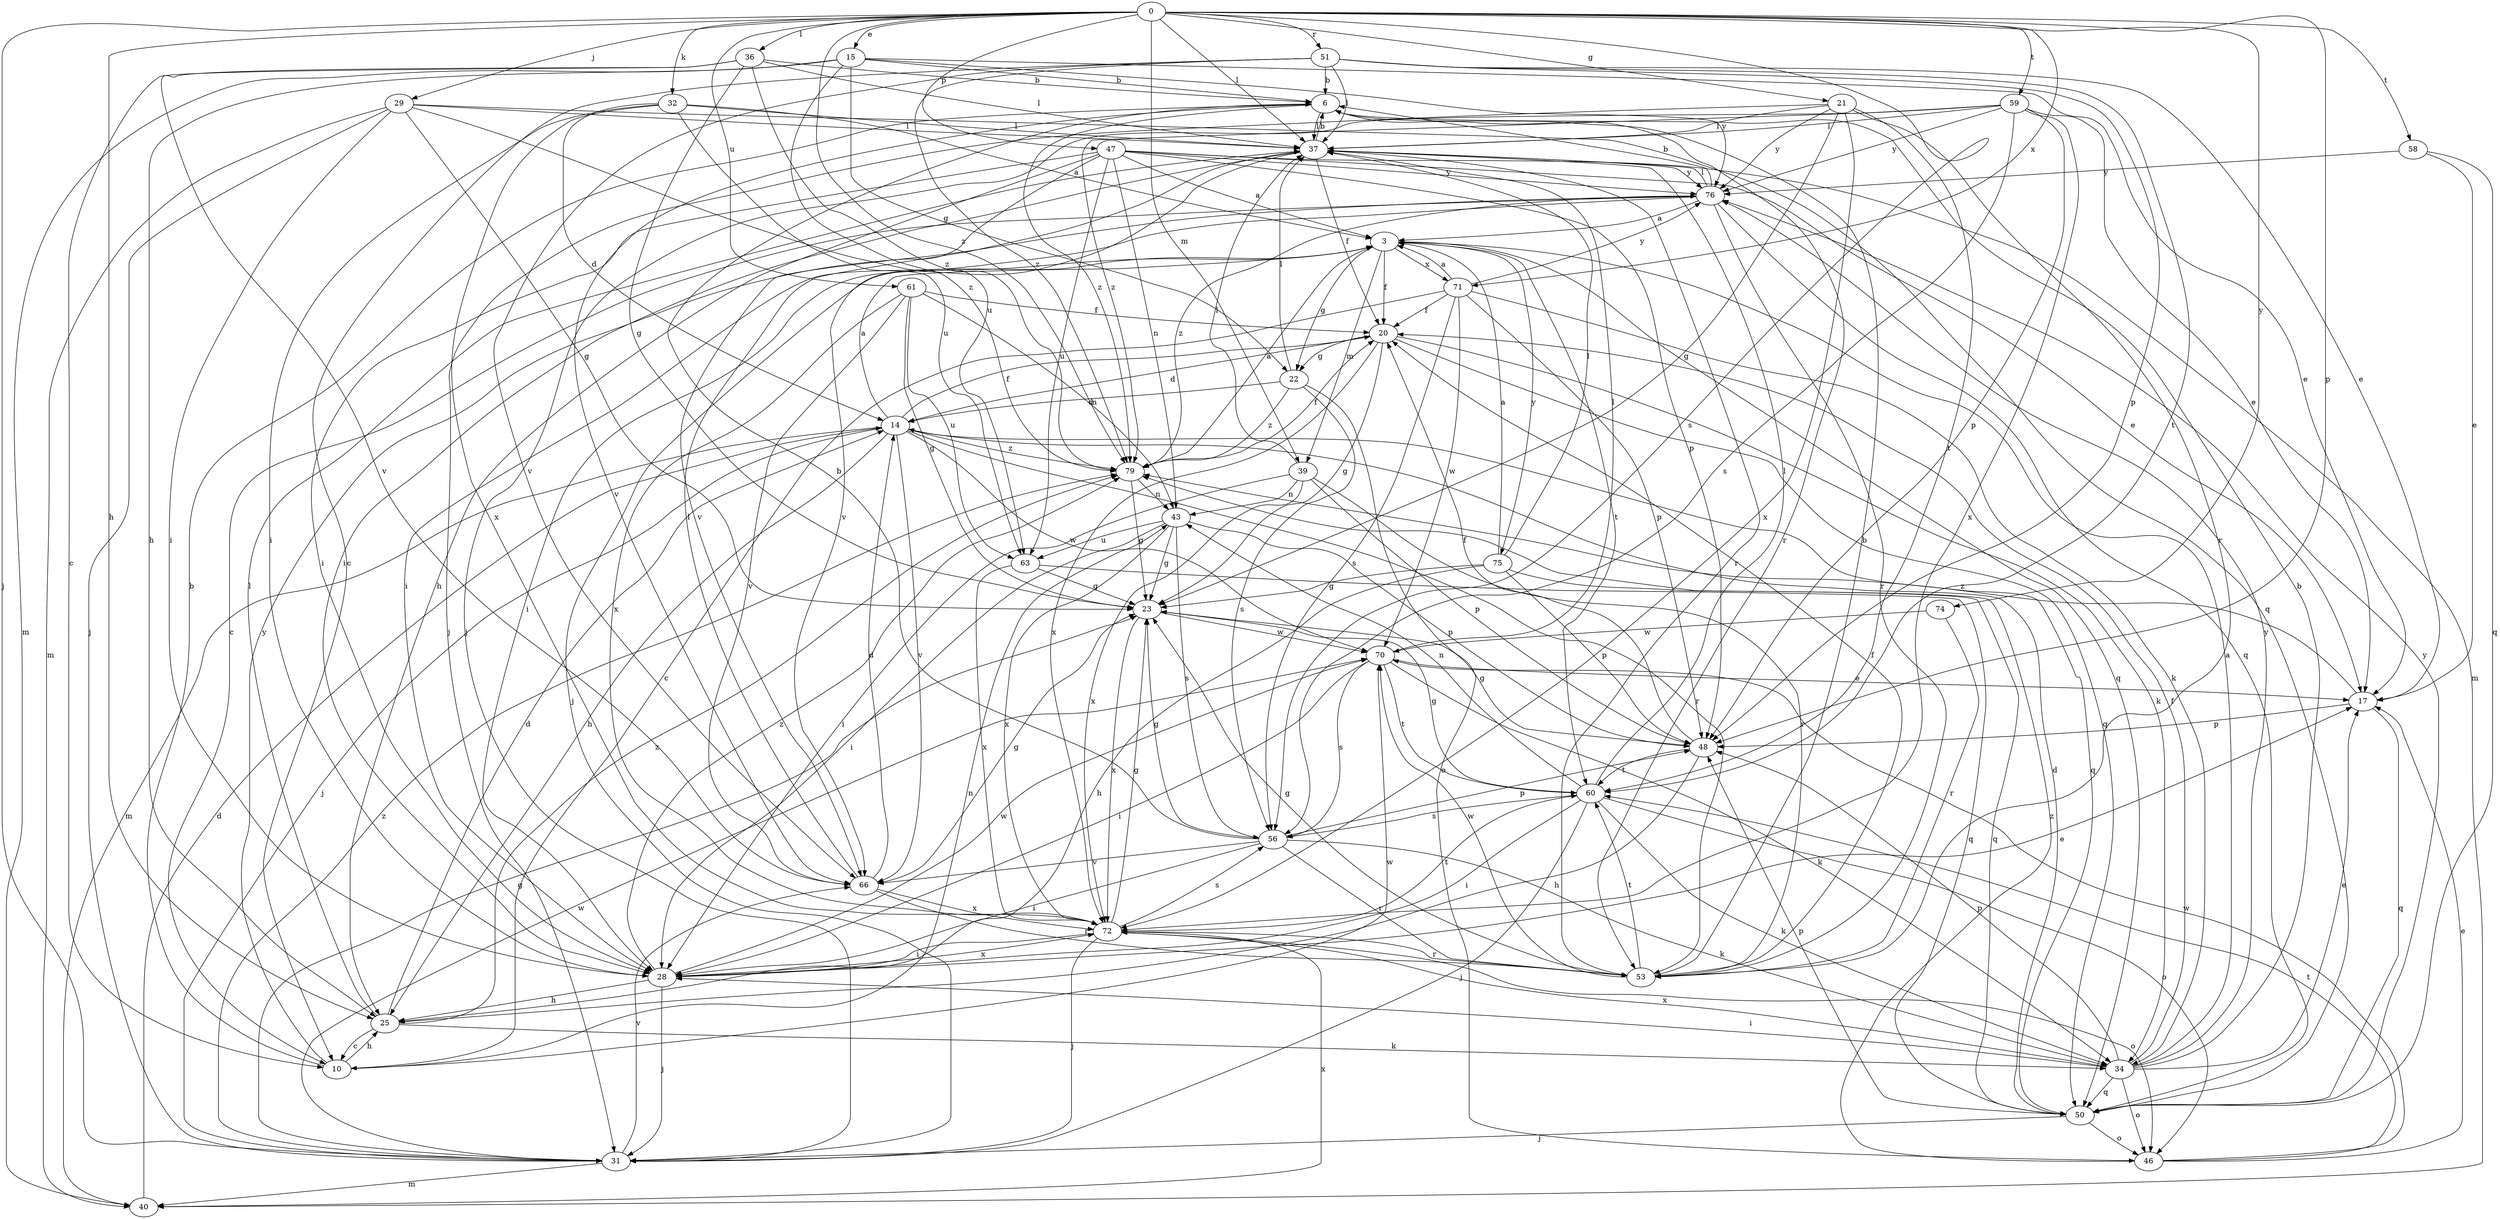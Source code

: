 strict digraph  {
0;
3;
6;
10;
14;
15;
17;
20;
21;
22;
23;
25;
28;
29;
31;
32;
34;
36;
37;
39;
40;
43;
46;
47;
48;
50;
51;
53;
56;
58;
59;
60;
61;
63;
66;
70;
71;
72;
74;
75;
76;
79;
0 -> 15  [label=e];
0 -> 21  [label=g];
0 -> 25  [label=h];
0 -> 29  [label=j];
0 -> 31  [label=j];
0 -> 32  [label=k];
0 -> 36  [label=l];
0 -> 37  [label=l];
0 -> 39  [label=m];
0 -> 47  [label=p];
0 -> 48  [label=p];
0 -> 51  [label=r];
0 -> 56  [label=s];
0 -> 58  [label=t];
0 -> 59  [label=t];
0 -> 61  [label=u];
0 -> 71  [label=x];
0 -> 74  [label=y];
0 -> 79  [label=z];
3 -> 20  [label=f];
3 -> 22  [label=g];
3 -> 28  [label=i];
3 -> 31  [label=j];
3 -> 39  [label=m];
3 -> 50  [label=q];
3 -> 60  [label=t];
3 -> 71  [label=x];
3 -> 75  [label=y];
6 -> 37  [label=l];
6 -> 53  [label=r];
6 -> 66  [label=v];
6 -> 79  [label=z];
10 -> 6  [label=b];
10 -> 25  [label=h];
10 -> 43  [label=n];
10 -> 70  [label=w];
10 -> 76  [label=y];
14 -> 3  [label=a];
14 -> 20  [label=f];
14 -> 25  [label=h];
14 -> 31  [label=j];
14 -> 40  [label=m];
14 -> 50  [label=q];
14 -> 53  [label=r];
14 -> 66  [label=v];
14 -> 70  [label=w];
14 -> 79  [label=z];
15 -> 6  [label=b];
15 -> 17  [label=e];
15 -> 22  [label=g];
15 -> 25  [label=h];
15 -> 40  [label=m];
15 -> 63  [label=u];
15 -> 76  [label=y];
17 -> 48  [label=p];
17 -> 50  [label=q];
17 -> 79  [label=z];
20 -> 14  [label=d];
20 -> 22  [label=g];
20 -> 23  [label=g];
20 -> 34  [label=k];
20 -> 50  [label=q];
20 -> 72  [label=x];
21 -> 23  [label=g];
21 -> 31  [label=j];
21 -> 37  [label=l];
21 -> 53  [label=r];
21 -> 60  [label=t];
21 -> 72  [label=x];
21 -> 76  [label=y];
22 -> 14  [label=d];
22 -> 37  [label=l];
22 -> 46  [label=o];
22 -> 56  [label=s];
22 -> 79  [label=z];
23 -> 70  [label=w];
23 -> 72  [label=x];
25 -> 10  [label=c];
25 -> 14  [label=d];
25 -> 34  [label=k];
25 -> 37  [label=l];
25 -> 79  [label=z];
28 -> 17  [label=e];
28 -> 25  [label=h];
28 -> 31  [label=j];
28 -> 70  [label=w];
28 -> 72  [label=x];
28 -> 79  [label=z];
29 -> 23  [label=g];
29 -> 28  [label=i];
29 -> 31  [label=j];
29 -> 37  [label=l];
29 -> 40  [label=m];
29 -> 50  [label=q];
29 -> 79  [label=z];
31 -> 23  [label=g];
31 -> 40  [label=m];
31 -> 66  [label=v];
31 -> 70  [label=w];
31 -> 79  [label=z];
32 -> 3  [label=a];
32 -> 14  [label=d];
32 -> 28  [label=i];
32 -> 37  [label=l];
32 -> 63  [label=u];
32 -> 72  [label=x];
34 -> 3  [label=a];
34 -> 6  [label=b];
34 -> 17  [label=e];
34 -> 20  [label=f];
34 -> 28  [label=i];
34 -> 46  [label=o];
34 -> 48  [label=p];
34 -> 50  [label=q];
34 -> 72  [label=x];
34 -> 76  [label=y];
36 -> 6  [label=b];
36 -> 10  [label=c];
36 -> 23  [label=g];
36 -> 37  [label=l];
36 -> 66  [label=v];
36 -> 79  [label=z];
37 -> 6  [label=b];
37 -> 20  [label=f];
37 -> 28  [label=i];
37 -> 53  [label=r];
37 -> 66  [label=v];
37 -> 76  [label=y];
39 -> 28  [label=i];
39 -> 37  [label=l];
39 -> 43  [label=n];
39 -> 48  [label=p];
39 -> 53  [label=r];
39 -> 72  [label=x];
40 -> 14  [label=d];
40 -> 72  [label=x];
43 -> 23  [label=g];
43 -> 28  [label=i];
43 -> 48  [label=p];
43 -> 56  [label=s];
43 -> 63  [label=u];
43 -> 72  [label=x];
46 -> 17  [label=e];
46 -> 60  [label=t];
46 -> 70  [label=w];
46 -> 79  [label=z];
47 -> 3  [label=a];
47 -> 17  [label=e];
47 -> 25  [label=h];
47 -> 28  [label=i];
47 -> 40  [label=m];
47 -> 43  [label=n];
47 -> 48  [label=p];
47 -> 63  [label=u];
47 -> 66  [label=v];
47 -> 76  [label=y];
48 -> 20  [label=f];
48 -> 23  [label=g];
48 -> 25  [label=h];
48 -> 60  [label=t];
50 -> 14  [label=d];
50 -> 31  [label=j];
50 -> 46  [label=o];
50 -> 48  [label=p];
50 -> 76  [label=y];
51 -> 6  [label=b];
51 -> 10  [label=c];
51 -> 17  [label=e];
51 -> 37  [label=l];
51 -> 48  [label=p];
51 -> 60  [label=t];
51 -> 66  [label=v];
51 -> 79  [label=z];
53 -> 6  [label=b];
53 -> 20  [label=f];
53 -> 23  [label=g];
53 -> 60  [label=t];
53 -> 70  [label=w];
56 -> 6  [label=b];
56 -> 23  [label=g];
56 -> 28  [label=i];
56 -> 34  [label=k];
56 -> 48  [label=p];
56 -> 53  [label=r];
56 -> 66  [label=v];
58 -> 17  [label=e];
58 -> 50  [label=q];
58 -> 76  [label=y];
59 -> 17  [label=e];
59 -> 31  [label=j];
59 -> 37  [label=l];
59 -> 48  [label=p];
59 -> 56  [label=s];
59 -> 72  [label=x];
59 -> 76  [label=y];
59 -> 79  [label=z];
60 -> 23  [label=g];
60 -> 28  [label=i];
60 -> 31  [label=j];
60 -> 34  [label=k];
60 -> 37  [label=l];
60 -> 43  [label=n];
60 -> 46  [label=o];
60 -> 56  [label=s];
61 -> 20  [label=f];
61 -> 23  [label=g];
61 -> 43  [label=n];
61 -> 63  [label=u];
61 -> 66  [label=v];
61 -> 72  [label=x];
63 -> 23  [label=g];
63 -> 50  [label=q];
63 -> 72  [label=x];
66 -> 14  [label=d];
66 -> 23  [label=g];
66 -> 37  [label=l];
66 -> 53  [label=r];
66 -> 72  [label=x];
70 -> 17  [label=e];
70 -> 28  [label=i];
70 -> 34  [label=k];
70 -> 37  [label=l];
70 -> 56  [label=s];
70 -> 60  [label=t];
71 -> 3  [label=a];
71 -> 10  [label=c];
71 -> 20  [label=f];
71 -> 34  [label=k];
71 -> 48  [label=p];
71 -> 56  [label=s];
71 -> 70  [label=w];
71 -> 76  [label=y];
72 -> 23  [label=g];
72 -> 28  [label=i];
72 -> 31  [label=j];
72 -> 46  [label=o];
72 -> 53  [label=r];
72 -> 56  [label=s];
72 -> 60  [label=t];
74 -> 53  [label=r];
74 -> 70  [label=w];
75 -> 3  [label=a];
75 -> 23  [label=g];
75 -> 25  [label=h];
75 -> 37  [label=l];
75 -> 48  [label=p];
75 -> 50  [label=q];
76 -> 3  [label=a];
76 -> 6  [label=b];
76 -> 10  [label=c];
76 -> 28  [label=i];
76 -> 37  [label=l];
76 -> 50  [label=q];
76 -> 53  [label=r];
76 -> 79  [label=z];
79 -> 3  [label=a];
79 -> 20  [label=f];
79 -> 23  [label=g];
79 -> 43  [label=n];
}
